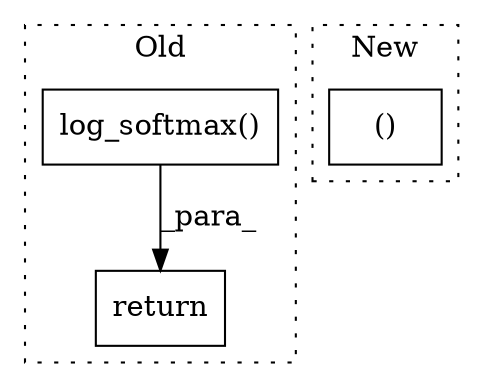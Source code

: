 digraph G {
subgraph cluster0 {
1 [label="log_softmax()" a="75" s="777,792" l="14,8" shape="box"];
3 [label="return" a="93" s="809" l="7" shape="box"];
label = "Old";
style="dotted";
}
subgraph cluster1 {
2 [label="()" a="54" s="14993" l="6" shape="box"];
label = "New";
style="dotted";
}
1 -> 3 [label="_para_"];
}